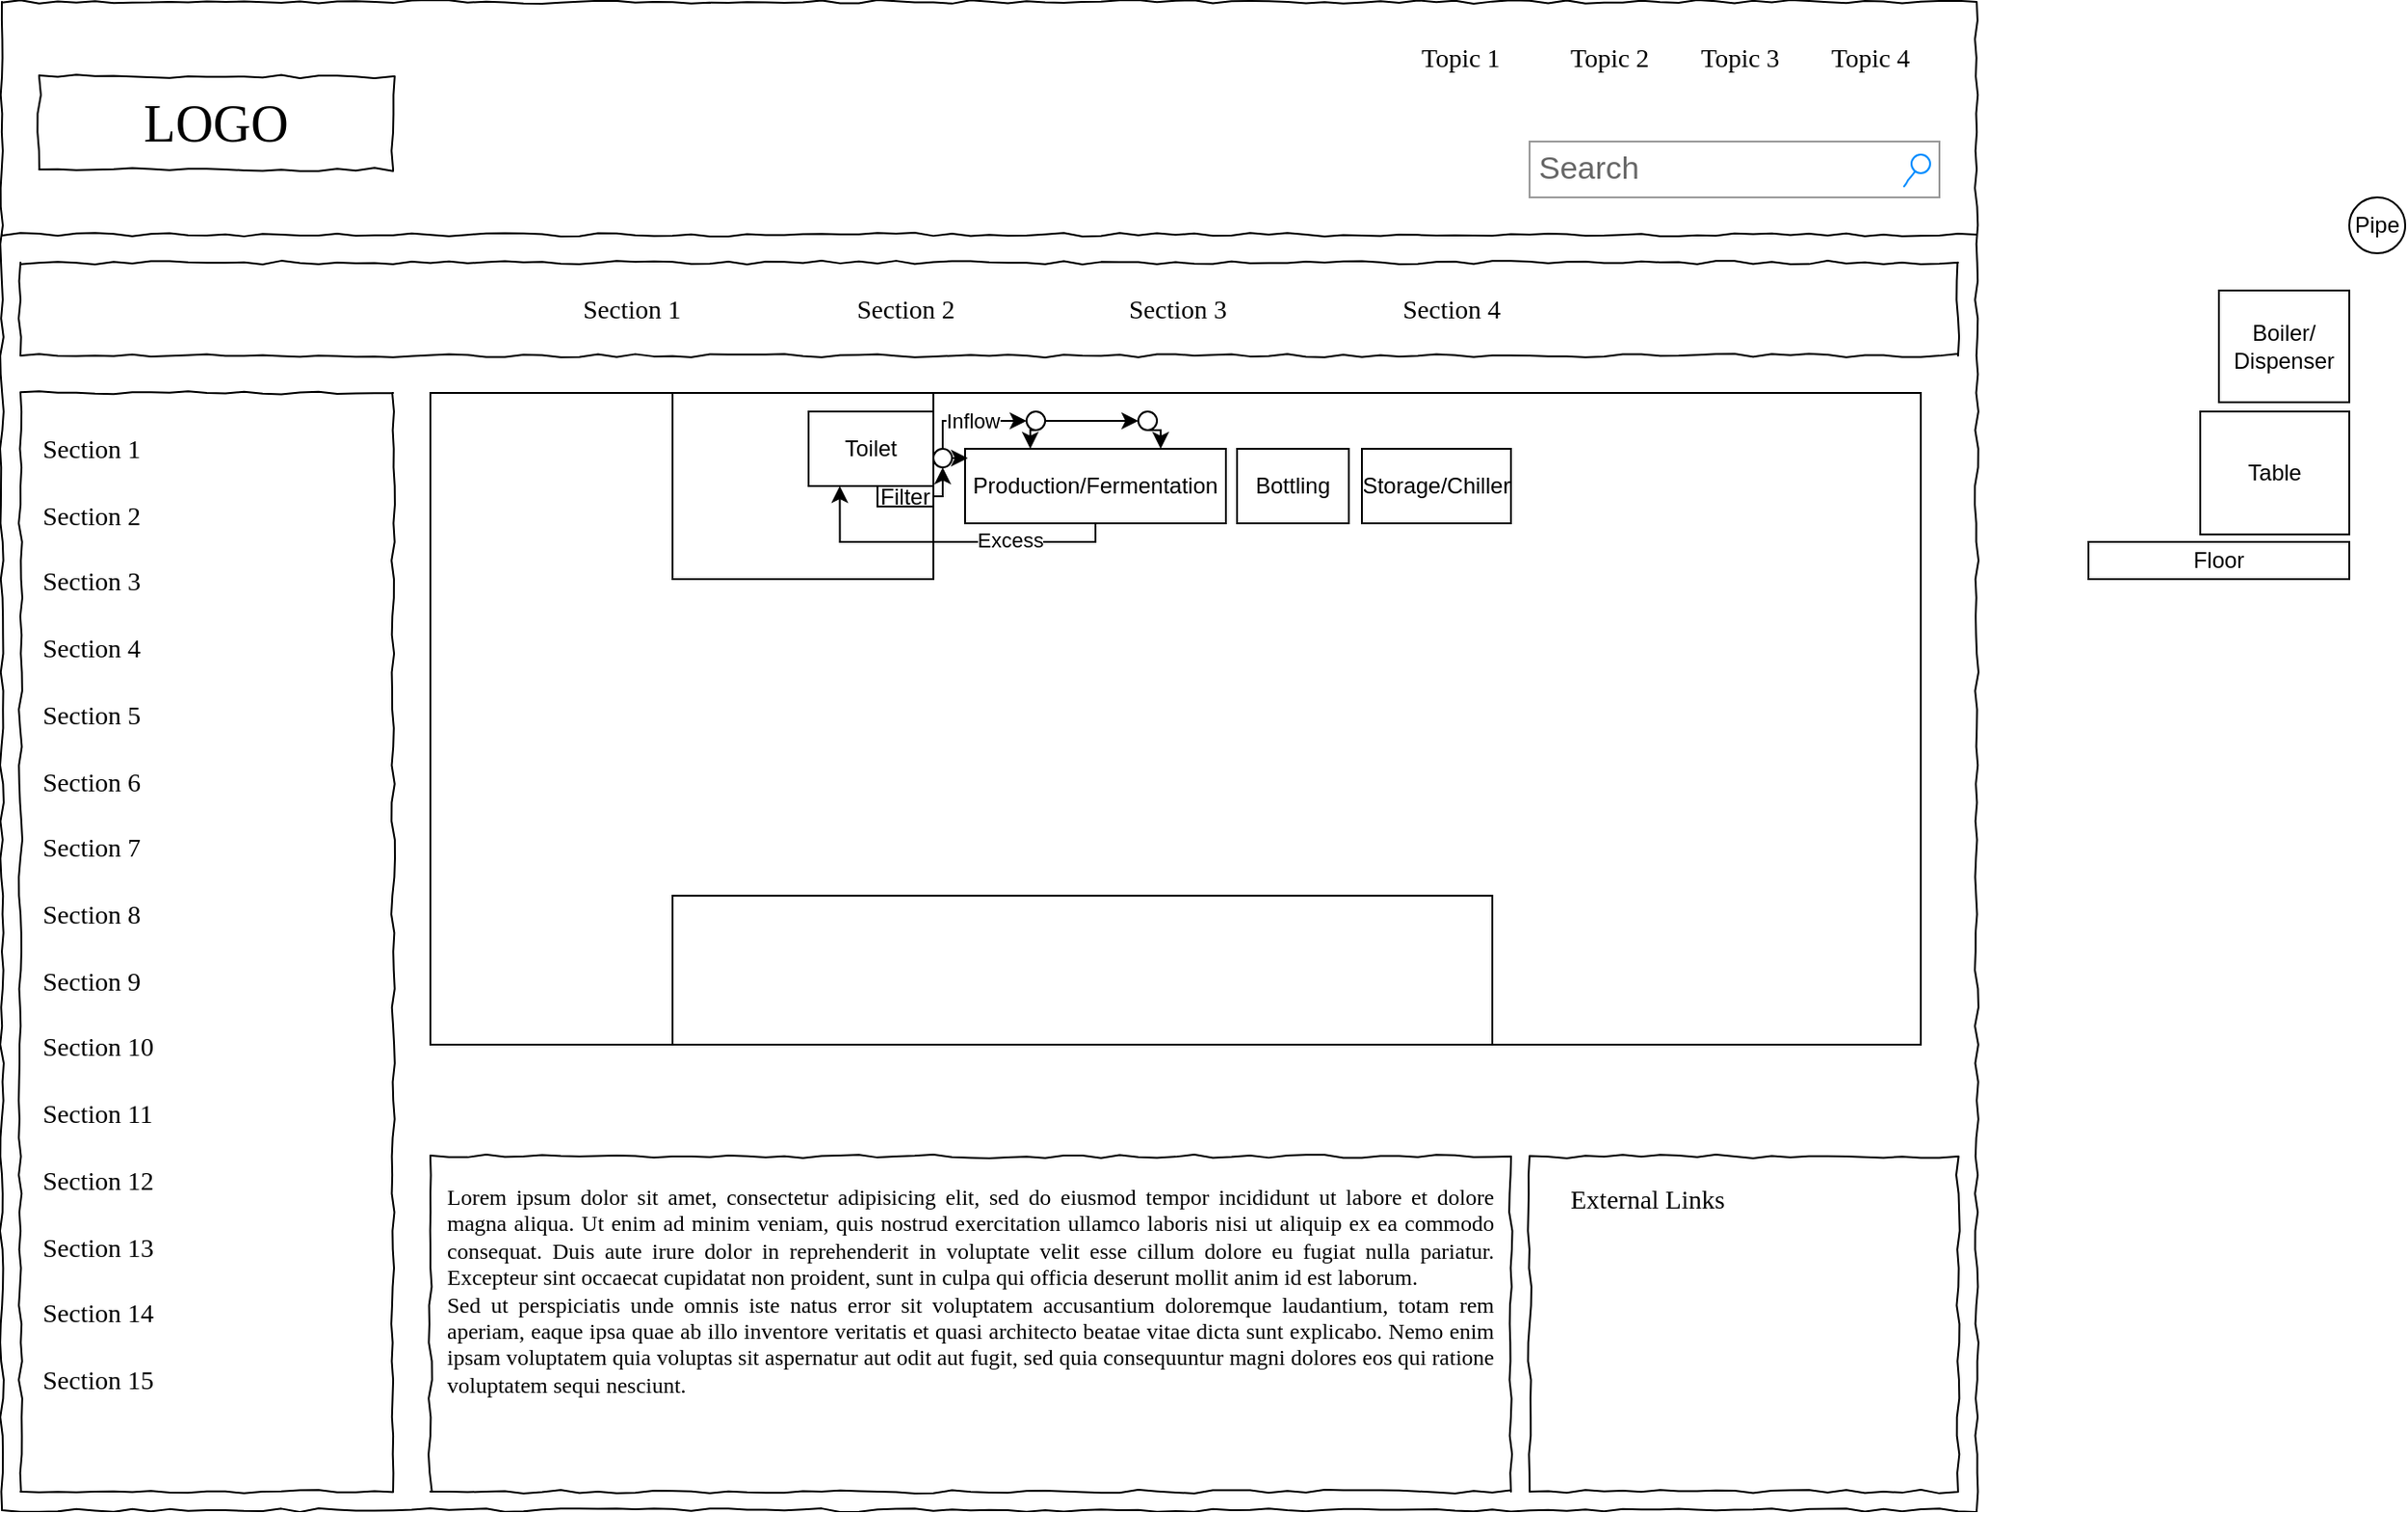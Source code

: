 <mxfile version="20.8.13" type="github">
  <diagram name="Page-1" id="03018318-947c-dd8e-b7a3-06fadd420f32">
    <mxGraphModel dx="1173" dy="640" grid="1" gridSize="10" guides="1" tooltips="1" connect="1" arrows="1" fold="1" page="1" pageScale="1" pageWidth="1100" pageHeight="850" background="#ffffff" math="0" shadow="0">
      <root>
        <mxCell id="0" />
        <mxCell id="1" parent="0" />
        <mxCell id="677b7b8949515195-1" value="" style="whiteSpace=wrap;html=1;rounded=0;shadow=0;labelBackgroundColor=none;strokeColor=#000000;strokeWidth=1;fillColor=none;fontFamily=Verdana;fontSize=12;fontColor=#000000;align=center;comic=1;" parent="1" vertex="1">
          <mxGeometry x="20" y="20" width="1060" height="810" as="geometry" />
        </mxCell>
        <mxCell id="677b7b8949515195-2" value="LOGO" style="whiteSpace=wrap;html=1;rounded=0;shadow=0;labelBackgroundColor=none;strokeWidth=1;fontFamily=Verdana;fontSize=28;align=center;comic=1;" parent="1" vertex="1">
          <mxGeometry x="40" y="60" width="190" height="50" as="geometry" />
        </mxCell>
        <mxCell id="677b7b8949515195-3" value="Search" style="strokeWidth=1;shadow=0;dashed=0;align=center;html=1;shape=mxgraph.mockup.forms.searchBox;strokeColor=#999999;mainText=;strokeColor2=#008cff;fontColor=#666666;fontSize=17;align=left;spacingLeft=3;rounded=0;labelBackgroundColor=none;comic=1;" parent="1" vertex="1">
          <mxGeometry x="840" y="95" width="220" height="30" as="geometry" />
        </mxCell>
        <mxCell id="677b7b8949515195-4" value="Topic 1" style="text;html=1;points=[];align=left;verticalAlign=top;spacingTop=-4;fontSize=14;fontFamily=Verdana" parent="1" vertex="1">
          <mxGeometry x="780" y="40" width="60" height="20" as="geometry" />
        </mxCell>
        <mxCell id="677b7b8949515195-5" value="Topic 2" style="text;html=1;points=[];align=left;verticalAlign=top;spacingTop=-4;fontSize=14;fontFamily=Verdana" parent="1" vertex="1">
          <mxGeometry x="860" y="40" width="60" height="20" as="geometry" />
        </mxCell>
        <mxCell id="677b7b8949515195-6" value="Topic 3" style="text;html=1;points=[];align=left;verticalAlign=top;spacingTop=-4;fontSize=14;fontFamily=Verdana" parent="1" vertex="1">
          <mxGeometry x="930" y="40" width="60" height="20" as="geometry" />
        </mxCell>
        <mxCell id="677b7b8949515195-7" value="Topic 4" style="text;html=1;points=[];align=left;verticalAlign=top;spacingTop=-4;fontSize=14;fontFamily=Verdana" parent="1" vertex="1">
          <mxGeometry x="1000" y="40" width="60" height="20" as="geometry" />
        </mxCell>
        <mxCell id="677b7b8949515195-8" value="" style="whiteSpace=wrap;html=1;rounded=0;shadow=0;labelBackgroundColor=none;strokeWidth=1;fillColor=none;fontFamily=Verdana;fontSize=12;align=center;comic=1;" parent="1" vertex="1">
          <mxGeometry x="30" y="230" width="200" height="590" as="geometry" />
        </mxCell>
        <mxCell id="677b7b8949515195-9" value="" style="line;strokeWidth=1;html=1;rounded=0;shadow=0;labelBackgroundColor=none;fillColor=none;fontFamily=Verdana;fontSize=14;fontColor=#000000;align=center;comic=1;" parent="1" vertex="1">
          <mxGeometry x="20" y="140" width="1060" height="10" as="geometry" />
        </mxCell>
        <mxCell id="677b7b8949515195-10" value="" style="whiteSpace=wrap;html=1;rounded=0;shadow=0;labelBackgroundColor=none;strokeWidth=1;fillColor=none;fontFamily=Verdana;fontSize=12;align=center;comic=1;" parent="1" vertex="1">
          <mxGeometry x="30" y="160" width="1040" height="50" as="geometry" />
        </mxCell>
        <mxCell id="677b7b8949515195-11" value="Section 1" style="text;html=1;points=[];align=left;verticalAlign=top;spacingTop=-4;fontSize=14;fontFamily=Verdana" parent="1" vertex="1">
          <mxGeometry x="330" y="175" width="60" height="20" as="geometry" />
        </mxCell>
        <mxCell id="677b7b8949515195-12" value="Section 2" style="text;html=1;points=[];align=left;verticalAlign=top;spacingTop=-4;fontSize=14;fontFamily=Verdana" parent="1" vertex="1">
          <mxGeometry x="477" y="175" width="60" height="20" as="geometry" />
        </mxCell>
        <mxCell id="677b7b8949515195-13" value="Section 3" style="text;html=1;points=[];align=left;verticalAlign=top;spacingTop=-4;fontSize=14;fontFamily=Verdana" parent="1" vertex="1">
          <mxGeometry x="623" y="175" width="60" height="20" as="geometry" />
        </mxCell>
        <mxCell id="677b7b8949515195-14" value="Section 4" style="text;html=1;points=[];align=left;verticalAlign=top;spacingTop=-4;fontSize=14;fontFamily=Verdana" parent="1" vertex="1">
          <mxGeometry x="770" y="175" width="60" height="20" as="geometry" />
        </mxCell>
        <mxCell id="677b7b8949515195-15" value="&lt;div style=&quot;text-align: justify&quot;&gt;&lt;span&gt;Lorem ipsum dolor sit amet, consectetur adipisicing elit, sed do eiusmod tempor incididunt ut labore et dolore magna aliqua. Ut enim ad minim veniam, quis nostrud exercitation ullamco laboris nisi ut aliquip ex ea commodo consequat. Duis aute irure dolor in reprehenderit in voluptate velit esse cillum dolore eu fugiat nulla pariatur. Excepteur sint occaecat cupidatat non proident, sunt in culpa qui officia deserunt mollit anim id est laborum.&lt;/span&gt;&lt;/div&gt;&lt;div style=&quot;text-align: justify&quot;&gt;&lt;span&gt;Sed ut perspiciatis unde omnis iste natus error sit voluptatem accusantium doloremque laudantium, totam rem aperiam, eaque ipsa quae ab illo inventore veritatis et quasi architecto beatae vitae dicta sunt explicabo. Nemo enim ipsam voluptatem quia voluptas sit aspernatur aut odit aut fugit, sed quia consequuntur magni dolores eos qui ratione voluptatem sequi nesciunt.&amp;nbsp;&lt;/span&gt;&lt;/div&gt;" style="whiteSpace=wrap;html=1;rounded=0;shadow=0;labelBackgroundColor=none;strokeWidth=1;fillColor=none;fontFamily=Verdana;fontSize=12;align=center;verticalAlign=top;spacing=10;comic=1;" parent="1" vertex="1">
          <mxGeometry x="250" y="640" width="580" height="180" as="geometry" />
        </mxCell>
        <mxCell id="677b7b8949515195-26" value="" style="whiteSpace=wrap;html=1;rounded=0;shadow=0;labelBackgroundColor=none;strokeWidth=1;fillColor=none;fontFamily=Verdana;fontSize=12;align=center;comic=1;" parent="1" vertex="1">
          <mxGeometry x="840" y="640" width="230" height="180" as="geometry" />
        </mxCell>
        <mxCell id="677b7b8949515195-27" value="Section 1" style="text;html=1;points=[];align=left;verticalAlign=top;spacingTop=-4;fontSize=14;fontFamily=Verdana" parent="1" vertex="1">
          <mxGeometry x="40" y="250" width="170" height="20" as="geometry" />
        </mxCell>
        <mxCell id="677b7b8949515195-28" value="Section 2" style="text;html=1;points=[];align=left;verticalAlign=top;spacingTop=-4;fontSize=14;fontFamily=Verdana" parent="1" vertex="1">
          <mxGeometry x="40" y="286" width="170" height="20" as="geometry" />
        </mxCell>
        <mxCell id="677b7b8949515195-29" value="Section 3" style="text;html=1;points=[];align=left;verticalAlign=top;spacingTop=-4;fontSize=14;fontFamily=Verdana" parent="1" vertex="1">
          <mxGeometry x="40" y="321" width="170" height="20" as="geometry" />
        </mxCell>
        <mxCell id="677b7b8949515195-30" value="Section 4" style="text;html=1;points=[];align=left;verticalAlign=top;spacingTop=-4;fontSize=14;fontFamily=Verdana" parent="1" vertex="1">
          <mxGeometry x="40" y="357" width="170" height="20" as="geometry" />
        </mxCell>
        <mxCell id="677b7b8949515195-31" value="Section 7" style="text;html=1;points=[];align=left;verticalAlign=top;spacingTop=-4;fontSize=14;fontFamily=Verdana" parent="1" vertex="1">
          <mxGeometry x="40" y="464" width="170" height="20" as="geometry" />
        </mxCell>
        <mxCell id="677b7b8949515195-32" value="Section 8" style="text;html=1;points=[];align=left;verticalAlign=top;spacingTop=-4;fontSize=14;fontFamily=Verdana" parent="1" vertex="1">
          <mxGeometry x="40" y="500" width="170" height="20" as="geometry" />
        </mxCell>
        <mxCell id="677b7b8949515195-33" value="Section 9" style="text;html=1;points=[];align=left;verticalAlign=top;spacingTop=-4;fontSize=14;fontFamily=Verdana" parent="1" vertex="1">
          <mxGeometry x="40" y="536" width="170" height="20" as="geometry" />
        </mxCell>
        <mxCell id="677b7b8949515195-34" value="Section 10" style="text;html=1;points=[];align=left;verticalAlign=top;spacingTop=-4;fontSize=14;fontFamily=Verdana" parent="1" vertex="1">
          <mxGeometry x="40" y="571" width="170" height="20" as="geometry" />
        </mxCell>
        <mxCell id="677b7b8949515195-35" value="Section 11" style="text;html=1;points=[];align=left;verticalAlign=top;spacingTop=-4;fontSize=14;fontFamily=Verdana" parent="1" vertex="1">
          <mxGeometry x="40" y="607" width="170" height="20" as="geometry" />
        </mxCell>
        <mxCell id="677b7b8949515195-36" value="Section 12" style="text;html=1;points=[];align=left;verticalAlign=top;spacingTop=-4;fontSize=14;fontFamily=Verdana" parent="1" vertex="1">
          <mxGeometry x="40" y="643" width="170" height="20" as="geometry" />
        </mxCell>
        <mxCell id="677b7b8949515195-37" value="Section 13" style="text;html=1;points=[];align=left;verticalAlign=top;spacingTop=-4;fontSize=14;fontFamily=Verdana" parent="1" vertex="1">
          <mxGeometry x="40" y="679" width="170" height="20" as="geometry" />
        </mxCell>
        <mxCell id="677b7b8949515195-38" value="Section 14" style="text;html=1;points=[];align=left;verticalAlign=top;spacingTop=-4;fontSize=14;fontFamily=Verdana" parent="1" vertex="1">
          <mxGeometry x="40" y="714" width="170" height="20" as="geometry" />
        </mxCell>
        <mxCell id="677b7b8949515195-39" value="Section 5" style="text;html=1;points=[];align=left;verticalAlign=top;spacingTop=-4;fontSize=14;fontFamily=Verdana" parent="1" vertex="1">
          <mxGeometry x="40" y="393" width="170" height="20" as="geometry" />
        </mxCell>
        <mxCell id="677b7b8949515195-40" value="Section 6" style="text;html=1;points=[];align=left;verticalAlign=top;spacingTop=-4;fontSize=14;fontFamily=Verdana" parent="1" vertex="1">
          <mxGeometry x="40" y="429" width="170" height="20" as="geometry" />
        </mxCell>
        <mxCell id="677b7b8949515195-41" value="Section 15" style="text;html=1;points=[];align=left;verticalAlign=top;spacingTop=-4;fontSize=14;fontFamily=Verdana" parent="1" vertex="1">
          <mxGeometry x="40" y="750" width="170" height="20" as="geometry" />
        </mxCell>
        <mxCell id="677b7b8949515195-42" value="External Links" style="text;html=1;points=[];align=left;verticalAlign=top;spacingTop=-4;fontSize=14;fontFamily=Verdana" parent="1" vertex="1">
          <mxGeometry x="860" y="653" width="170" height="20" as="geometry" />
        </mxCell>
        <mxCell id="sEgmtD1Y4ZO5eSFx-lYp-2" value="" style="rounded=0;whiteSpace=wrap;html=1;" vertex="1" parent="1">
          <mxGeometry x="250" y="230" width="800" height="350" as="geometry" />
        </mxCell>
        <mxCell id="sEgmtD1Y4ZO5eSFx-lYp-3" value="" style="rounded=0;whiteSpace=wrap;html=1;" vertex="1" parent="1">
          <mxGeometry x="380" y="230" width="140" height="100" as="geometry" />
        </mxCell>
        <mxCell id="sEgmtD1Y4ZO5eSFx-lYp-4" value="" style="rounded=0;whiteSpace=wrap;html=1;" vertex="1" parent="1">
          <mxGeometry x="380" y="500" width="440" height="80" as="geometry" />
        </mxCell>
        <mxCell id="sEgmtD1Y4ZO5eSFx-lYp-26" style="edgeStyle=orthogonalEdgeStyle;rounded=0;orthogonalLoop=1;jettySize=auto;html=1;exitX=0.5;exitY=1;exitDx=0;exitDy=0;entryX=0.25;entryY=1;entryDx=0;entryDy=0;" edge="1" parent="1" source="sEgmtD1Y4ZO5eSFx-lYp-5" target="sEgmtD1Y4ZO5eSFx-lYp-10">
          <mxGeometry relative="1" as="geometry">
            <Array as="points">
              <mxPoint x="607" y="310" />
              <mxPoint x="470" y="310" />
            </Array>
          </mxGeometry>
        </mxCell>
        <mxCell id="sEgmtD1Y4ZO5eSFx-lYp-27" value="Excess" style="edgeLabel;html=1;align=center;verticalAlign=middle;resizable=0;points=[];" vertex="1" connectable="0" parent="sEgmtD1Y4ZO5eSFx-lYp-26">
          <mxGeometry x="-0.36" y="-1" relative="1" as="geometry">
            <mxPoint as="offset" />
          </mxGeometry>
        </mxCell>
        <mxCell id="sEgmtD1Y4ZO5eSFx-lYp-5" value="Production/Fermentation" style="rounded=0;whiteSpace=wrap;html=1;" vertex="1" parent="1">
          <mxGeometry x="537" y="260" width="140" height="40" as="geometry" />
        </mxCell>
        <mxCell id="sEgmtD1Y4ZO5eSFx-lYp-7" value="Bottling" style="rounded=0;whiteSpace=wrap;html=1;" vertex="1" parent="1">
          <mxGeometry x="683" y="260" width="60" height="40" as="geometry" />
        </mxCell>
        <mxCell id="sEgmtD1Y4ZO5eSFx-lYp-8" value="Storage/Chiller" style="rounded=0;whiteSpace=wrap;html=1;" vertex="1" parent="1">
          <mxGeometry x="750" y="260" width="80" height="40" as="geometry" />
        </mxCell>
        <mxCell id="sEgmtD1Y4ZO5eSFx-lYp-20" style="edgeStyle=orthogonalEdgeStyle;rounded=0;orthogonalLoop=1;jettySize=auto;html=1;exitX=1;exitY=0.5;exitDx=0;exitDy=0;entryX=0.5;entryY=1;entryDx=0;entryDy=0;" edge="1" parent="1" source="sEgmtD1Y4ZO5eSFx-lYp-9" target="sEgmtD1Y4ZO5eSFx-lYp-19">
          <mxGeometry relative="1" as="geometry" />
        </mxCell>
        <mxCell id="sEgmtD1Y4ZO5eSFx-lYp-9" value="Filter" style="rounded=0;whiteSpace=wrap;html=1;" vertex="1" parent="1">
          <mxGeometry x="490" y="280" width="30" height="11" as="geometry" />
        </mxCell>
        <mxCell id="sEgmtD1Y4ZO5eSFx-lYp-10" value="Toilet" style="rounded=0;whiteSpace=wrap;html=1;" vertex="1" parent="1">
          <mxGeometry x="453" y="240" width="67" height="40" as="geometry" />
        </mxCell>
        <mxCell id="sEgmtD1Y4ZO5eSFx-lYp-22" style="edgeStyle=orthogonalEdgeStyle;rounded=0;orthogonalLoop=1;jettySize=auto;html=1;exitX=1;exitY=0.5;exitDx=0;exitDy=0;entryX=0;entryY=0.5;entryDx=0;entryDy=0;" edge="1" parent="1" source="sEgmtD1Y4ZO5eSFx-lYp-17" target="sEgmtD1Y4ZO5eSFx-lYp-18">
          <mxGeometry relative="1" as="geometry" />
        </mxCell>
        <mxCell id="sEgmtD1Y4ZO5eSFx-lYp-24" style="edgeStyle=orthogonalEdgeStyle;rounded=0;orthogonalLoop=1;jettySize=auto;html=1;exitX=0.5;exitY=1;exitDx=0;exitDy=0;entryX=0.25;entryY=0;entryDx=0;entryDy=0;" edge="1" parent="1" source="sEgmtD1Y4ZO5eSFx-lYp-17" target="sEgmtD1Y4ZO5eSFx-lYp-5">
          <mxGeometry relative="1" as="geometry" />
        </mxCell>
        <mxCell id="sEgmtD1Y4ZO5eSFx-lYp-17" value="" style="ellipse;whiteSpace=wrap;html=1;aspect=fixed;" vertex="1" parent="1">
          <mxGeometry x="570" y="240" width="10" height="10" as="geometry" />
        </mxCell>
        <mxCell id="sEgmtD1Y4ZO5eSFx-lYp-23" style="edgeStyle=orthogonalEdgeStyle;rounded=0;orthogonalLoop=1;jettySize=auto;html=1;exitX=0.5;exitY=1;exitDx=0;exitDy=0;entryX=0.75;entryY=0;entryDx=0;entryDy=0;" edge="1" parent="1" source="sEgmtD1Y4ZO5eSFx-lYp-18" target="sEgmtD1Y4ZO5eSFx-lYp-5">
          <mxGeometry relative="1" as="geometry" />
        </mxCell>
        <mxCell id="sEgmtD1Y4ZO5eSFx-lYp-18" value="" style="ellipse;whiteSpace=wrap;html=1;aspect=fixed;" vertex="1" parent="1">
          <mxGeometry x="630" y="240" width="10" height="10" as="geometry" />
        </mxCell>
        <mxCell id="sEgmtD1Y4ZO5eSFx-lYp-21" style="edgeStyle=orthogonalEdgeStyle;rounded=0;orthogonalLoop=1;jettySize=auto;html=1;exitX=0.5;exitY=0;exitDx=0;exitDy=0;entryX=0;entryY=0.5;entryDx=0;entryDy=0;" edge="1" parent="1" source="sEgmtD1Y4ZO5eSFx-lYp-19" target="sEgmtD1Y4ZO5eSFx-lYp-17">
          <mxGeometry relative="1" as="geometry">
            <Array as="points">
              <mxPoint x="525" y="245" />
            </Array>
          </mxGeometry>
        </mxCell>
        <mxCell id="sEgmtD1Y4ZO5eSFx-lYp-28" value="Inflow" style="edgeLabel;html=1;align=center;verticalAlign=middle;resizable=0;points=[];" vertex="1" connectable="0" parent="sEgmtD1Y4ZO5eSFx-lYp-21">
          <mxGeometry x="-0.239" y="-1" relative="1" as="geometry">
            <mxPoint x="8" y="-1" as="offset" />
          </mxGeometry>
        </mxCell>
        <mxCell id="sEgmtD1Y4ZO5eSFx-lYp-25" style="edgeStyle=orthogonalEdgeStyle;rounded=0;orthogonalLoop=1;jettySize=auto;html=1;exitX=1;exitY=0.5;exitDx=0;exitDy=0;entryX=0.011;entryY=0.131;entryDx=0;entryDy=0;entryPerimeter=0;" edge="1" parent="1" source="sEgmtD1Y4ZO5eSFx-lYp-19" target="sEgmtD1Y4ZO5eSFx-lYp-5">
          <mxGeometry relative="1" as="geometry" />
        </mxCell>
        <mxCell id="sEgmtD1Y4ZO5eSFx-lYp-19" value="" style="ellipse;whiteSpace=wrap;html=1;aspect=fixed;" vertex="1" parent="1">
          <mxGeometry x="520" y="260" width="10" height="10" as="geometry" />
        </mxCell>
        <mxCell id="sEgmtD1Y4ZO5eSFx-lYp-30" value="Floor" style="rounded=0;whiteSpace=wrap;html=1;" vertex="1" parent="1">
          <mxGeometry x="1140" y="310" width="140" height="20" as="geometry" />
        </mxCell>
        <mxCell id="sEgmtD1Y4ZO5eSFx-lYp-31" value="Table" style="rounded=0;whiteSpace=wrap;html=1;" vertex="1" parent="1">
          <mxGeometry x="1200" y="240" width="80" height="66" as="geometry" />
        </mxCell>
        <mxCell id="sEgmtD1Y4ZO5eSFx-lYp-32" value="Boiler/ Dispenser" style="rounded=0;html=1;whiteSpace=wrap;" vertex="1" parent="1">
          <mxGeometry x="1210" y="175" width="70" height="60" as="geometry" />
        </mxCell>
        <mxCell id="sEgmtD1Y4ZO5eSFx-lYp-33" value="Pipe" style="ellipse;whiteSpace=wrap;html=1;aspect=fixed;" vertex="1" parent="1">
          <mxGeometry x="1280" y="125" width="30" height="30" as="geometry" />
        </mxCell>
      </root>
    </mxGraphModel>
  </diagram>
</mxfile>
